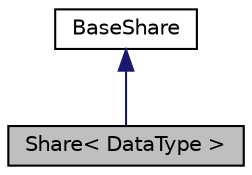 digraph "Share&lt; DataType &gt;"
{
 // LATEX_PDF_SIZE
  edge [fontname="Helvetica",fontsize="10",labelfontname="Helvetica",labelfontsize="10"];
  node [fontname="Helvetica",fontsize="10",shape=record];
  Node1 [label="Share\< DataType \>",height=0.2,width=0.4,color="black", fillcolor="grey75", style="filled", fontcolor="black",tooltip="Class for data to be shared in a thread-safe manner between tasks."];
  Node2 -> Node1 [dir="back",color="midnightblue",fontsize="10",style="solid"];
  Node2 [label="BaseShare",height=0.2,width=0.4,color="black", fillcolor="white", style="filled",URL="$classBaseShare.html",tooltip="Base class for classes that share data in a thread-safe manner between tasks."];
}
